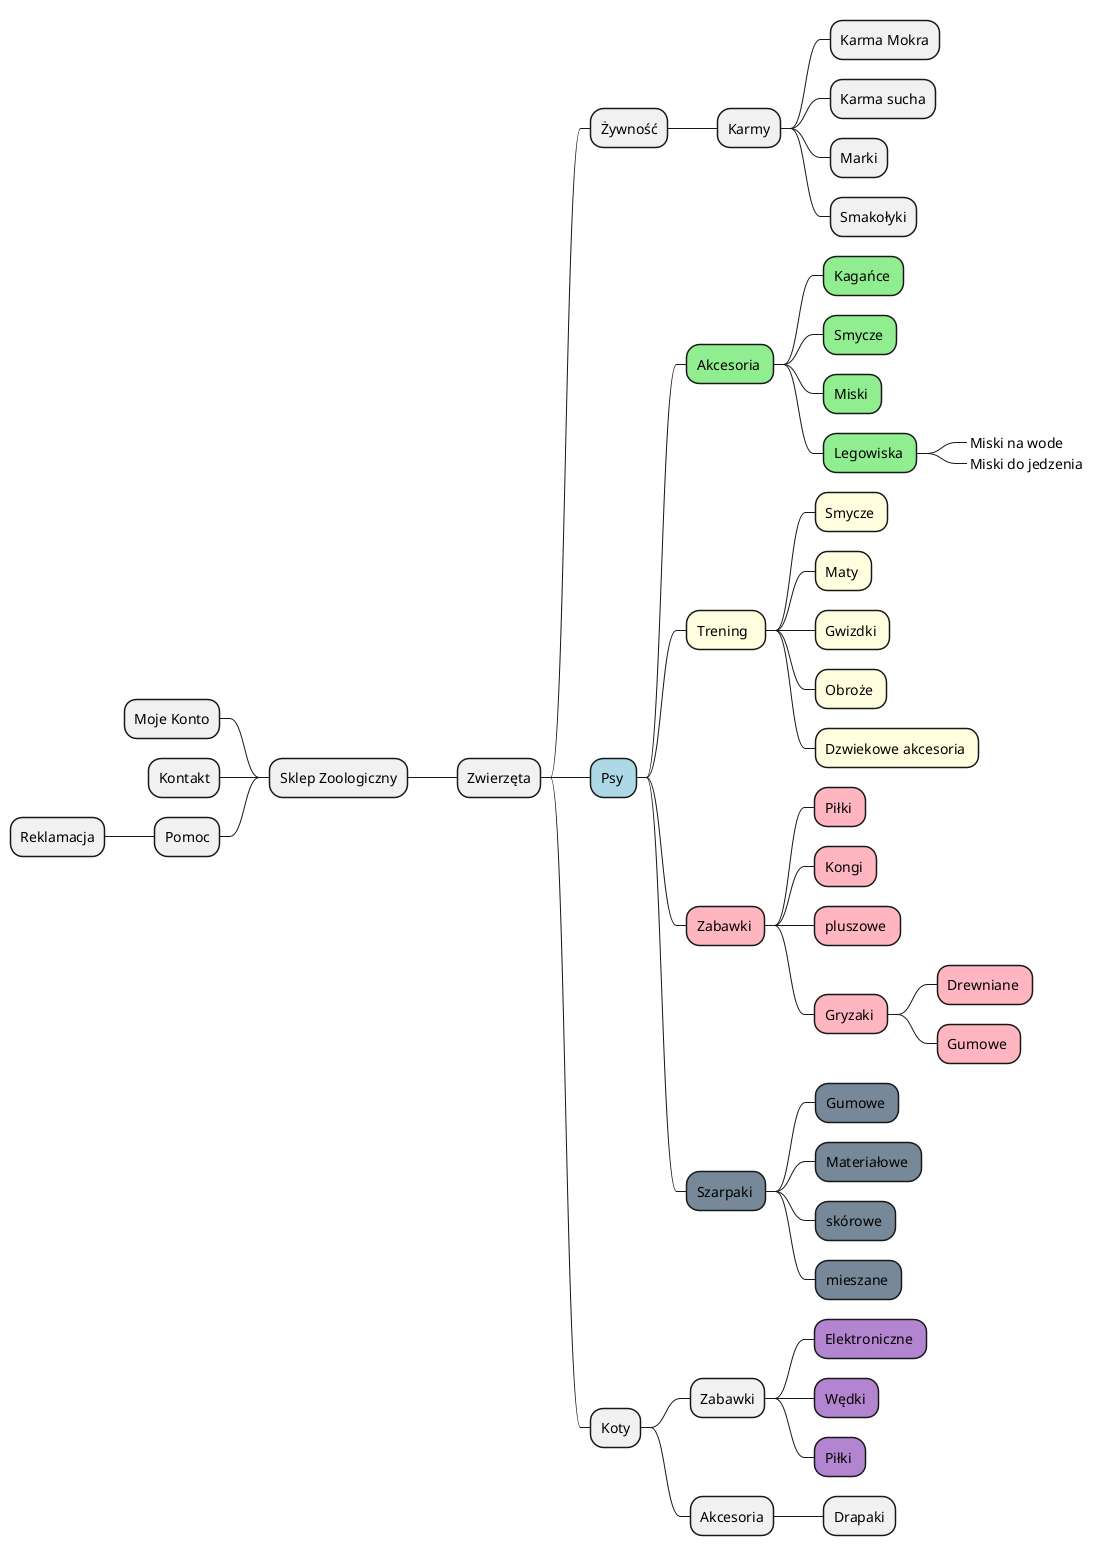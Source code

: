 @@startmindmap pojecia
!theme _none_
<style>
mindmapDiagram {
    '/colors https://colordesigner.io /'
  .green {
    BackgroundColor lightgreen
  }
  .rose {
    BackgroundColor LightPink
  }
  .blue {
    BackgroundColor lightblue
  }
  .yellow {
    BackgroundColor LightYellow
  }

.slateGrey {
    BackgroundColor LightSlateGray
}
.violet {
    BackgroundColor #b385d0
}
}
</style>

+ Sklep Zoologiczny

++ Zwierzęta
+++ Żywność
++++ Karmy
+++++ Karma Mokra
+++++ Karma sucha
+++++ Marki
+++++ Smakołyki

+++ Psy <<blue>>
++++ Akcesoria <<green>>
+++++ Kagańce <<green>>
+++++ Smycze <<green>>
+++++ Miski <<green>>
+++++ Legowiska <<green>>
++++++_ Miski na wode <<green>>
++++++_ Miski do jedzenia <<green>>

++++ Trening  <<yellow>>
+++++ Smycze <<yellow>>
+++++ Maty <<yellow>>
+++++ Gwizdki <<yellow>>
+++++ Obroże <<yellow>>
+++++ Dzwiekowe akcesoria <<yellow>>

++++ Zabawki <<rose>>
+++++ Piłki <<rose>>
+++++ Kongi <<rose>>
+++++ pluszowe <<rose>>
+++++ Gryzaki <<rose>>
++++++ Drewniane <<rose>>
++++++ Gumowe <<rose>>

++++ Szarpaki <<slateGrey>>
+++++ Gumowe <<slateGrey>>
+++++ Materiałowe <<slateGrey>>
+++++ skórowe <<slateGrey>>
+++++ mieszane <<slateGrey>>

+++ Koty
++++ Zabawki
+++++ Elektroniczne <<violet>>
+++++ Wędki <<violet>>
+++++ Piłki <<violet>>
++++ Akcesoria
+++++ Drapaki
-- Moje Konto
-- Kontakt
-- Pomoc
--- Reklamacja
@@endmindmap